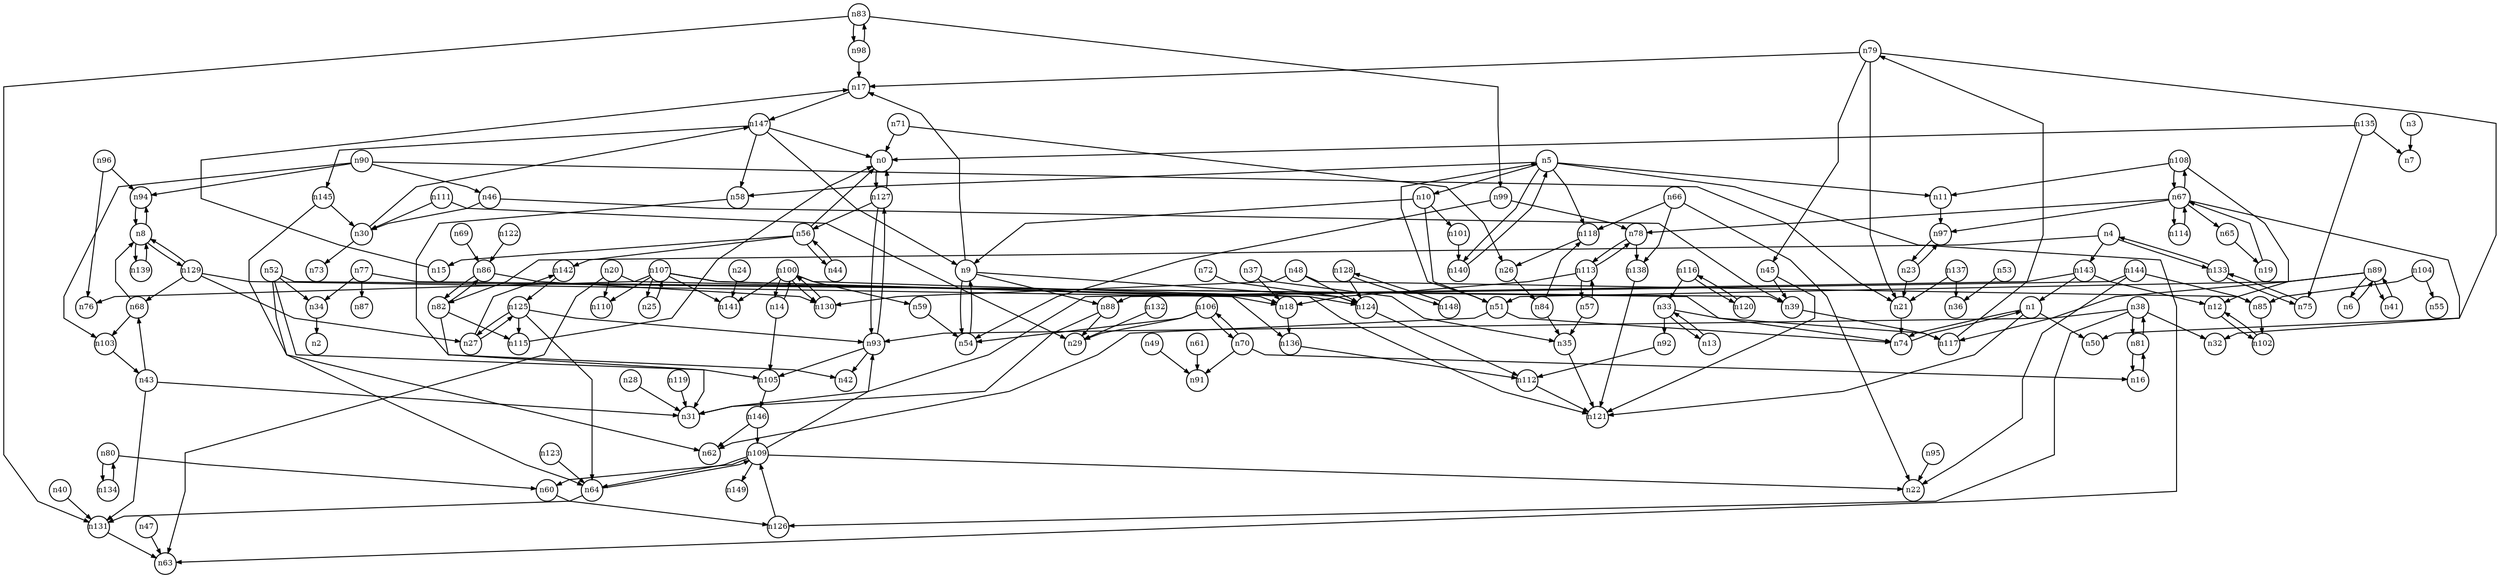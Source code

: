 digraph G{
splines=polyline;
ranksep=0.22;
nodesep=0.22;
nodesize=0.32;
fontsize=8
edge [arrowsize=0.5]
node [fontsize=8 shape=circle width=0.32 fixedsize=shape];

n1 -> n50
n1 -> n74
n1 -> n121
n74 -> n1
n3 -> n7
n82 -> n31
n82 -> n86
n82 -> n115
n4 -> n82
n4 -> n133
n4 -> n143
n133 -> n75
n133 -> n4
n143 -> n1
n143 -> n12
n143 -> n31
n10 -> n9
n10 -> n51
n10 -> n101
n5 -> n10
n5 -> n11
n5 -> n58
n5 -> n63
n5 -> n118
n5 -> n140
n11 -> n97
n58 -> n42
n118 -> n26
n94 -> n8
n8 -> n94
n8 -> n129
n8 -> n139
n129 -> n18
n129 -> n27
n129 -> n68
n129 -> n8
n139 -> n8
n17 -> n147
n9 -> n17
n9 -> n54
n9 -> n88
n9 -> n124
n54 -> n9
n88 -> n29
n88 -> n31
n124 -> n112
n51 -> n62
n51 -> n74
n51 -> n5
n101 -> n140
n97 -> n23
n102 -> n12
n12 -> n102
n100 -> n59
n100 -> n121
n100 -> n130
n100 -> n141
n100 -> n14
n14 -> n100
n14 -> n105
n105 -> n146
n15 -> n17
n136 -> n112
n18 -> n136
n20 -> n63
n20 -> n110
n20 -> n124
n21 -> n74
n23 -> n21
n23 -> n97
n24 -> n141
n142 -> n125
n27 -> n142
n27 -> n125
n28 -> n31
n30 -> n73
n30 -> n147
n13 -> n33
n33 -> n13
n33 -> n92
n33 -> n117
n92 -> n112
n117 -> n79
n34 -> n2
n35 -> n121
n37 -> n18
n37 -> n35
n38 -> n32
n38 -> n81
n38 -> n93
n38 -> n126
n81 -> n16
n81 -> n38
n93 -> n42
n93 -> n105
n93 -> n127
n126 -> n109
n39 -> n117
n131 -> n63
n40 -> n131
n43 -> n31
n43 -> n68
n43 -> n131
n68 -> n103
n68 -> n8
n45 -> n39
n45 -> n121
n46 -> n30
n46 -> n39
n47 -> n63
n85 -> n102
n48 -> n85
n48 -> n124
n48 -> n130
n130 -> n100
n49 -> n91
n52 -> n34
n52 -> n39
n52 -> n64
n52 -> n105
n64 -> n131
n64 -> n109
n53 -> n36
n0 -> n127
n56 -> n0
n56 -> n15
n56 -> n44
n56 -> n142
n44 -> n56
n57 -> n35
n57 -> n113
n59 -> n54
n60 -> n126
n61 -> n91
n19 -> n67
n65 -> n19
n66 -> n22
n66 -> n118
n66 -> n138
n138 -> n121
n67 -> n32
n67 -> n65
n67 -> n78
n67 -> n97
n67 -> n114
n67 -> n108
n78 -> n138
n78 -> n113
n114 -> n67
n103 -> n43
n86 -> n130
n86 -> n82
n69 -> n86
n16 -> n81
n70 -> n16
n70 -> n91
n70 -> n106
n106 -> n29
n106 -> n54
n106 -> n70
n71 -> n0
n71 -> n26
n26 -> n84
n72 -> n124
n77 -> n34
n77 -> n74
n77 -> n87
n79 -> n17
n79 -> n21
n79 -> n45
n79 -> n50
n80 -> n60
n80 -> n134
n134 -> n80
n115 -> n0
n98 -> n17
n98 -> n83
n83 -> n98
n83 -> n99
n83 -> n131
n99 -> n54
n99 -> n78
n84 -> n35
n84 -> n118
n6 -> n89
n89 -> n6
n89 -> n41
n89 -> n51
n89 -> n117
n41 -> n89
n90 -> n21
n90 -> n46
n90 -> n94
n90 -> n103
n112 -> n121
n95 -> n22
n96 -> n76
n96 -> n94
n104 -> n55
n104 -> n85
n107 -> n18
n107 -> n25
n107 -> n76
n107 -> n110
n107 -> n136
n107 -> n141
n25 -> n107
n108 -> n11
n108 -> n12
n108 -> n67
n109 -> n22
n109 -> n60
n109 -> n64
n109 -> n93
n109 -> n149
n111 -> n29
n111 -> n30
n113 -> n18
n113 -> n57
n113 -> n78
n116 -> n33
n116 -> n120
n120 -> n116
n119 -> n31
n122 -> n86
n123 -> n64
n125 -> n27
n125 -> n64
n125 -> n93
n125 -> n115
n127 -> n0
n127 -> n56
n127 -> n93
n128 -> n124
n128 -> n148
n148 -> n128
n132 -> n29
n75 -> n133
n135 -> n0
n135 -> n7
n135 -> n75
n137 -> n21
n137 -> n36
n140 -> n5
n144 -> n22
n144 -> n85
n144 -> n88
n145 -> n30
n145 -> n62
n146 -> n62
n146 -> n109
n147 -> n0
n147 -> n9
n147 -> n58
n147 -> n145
}
